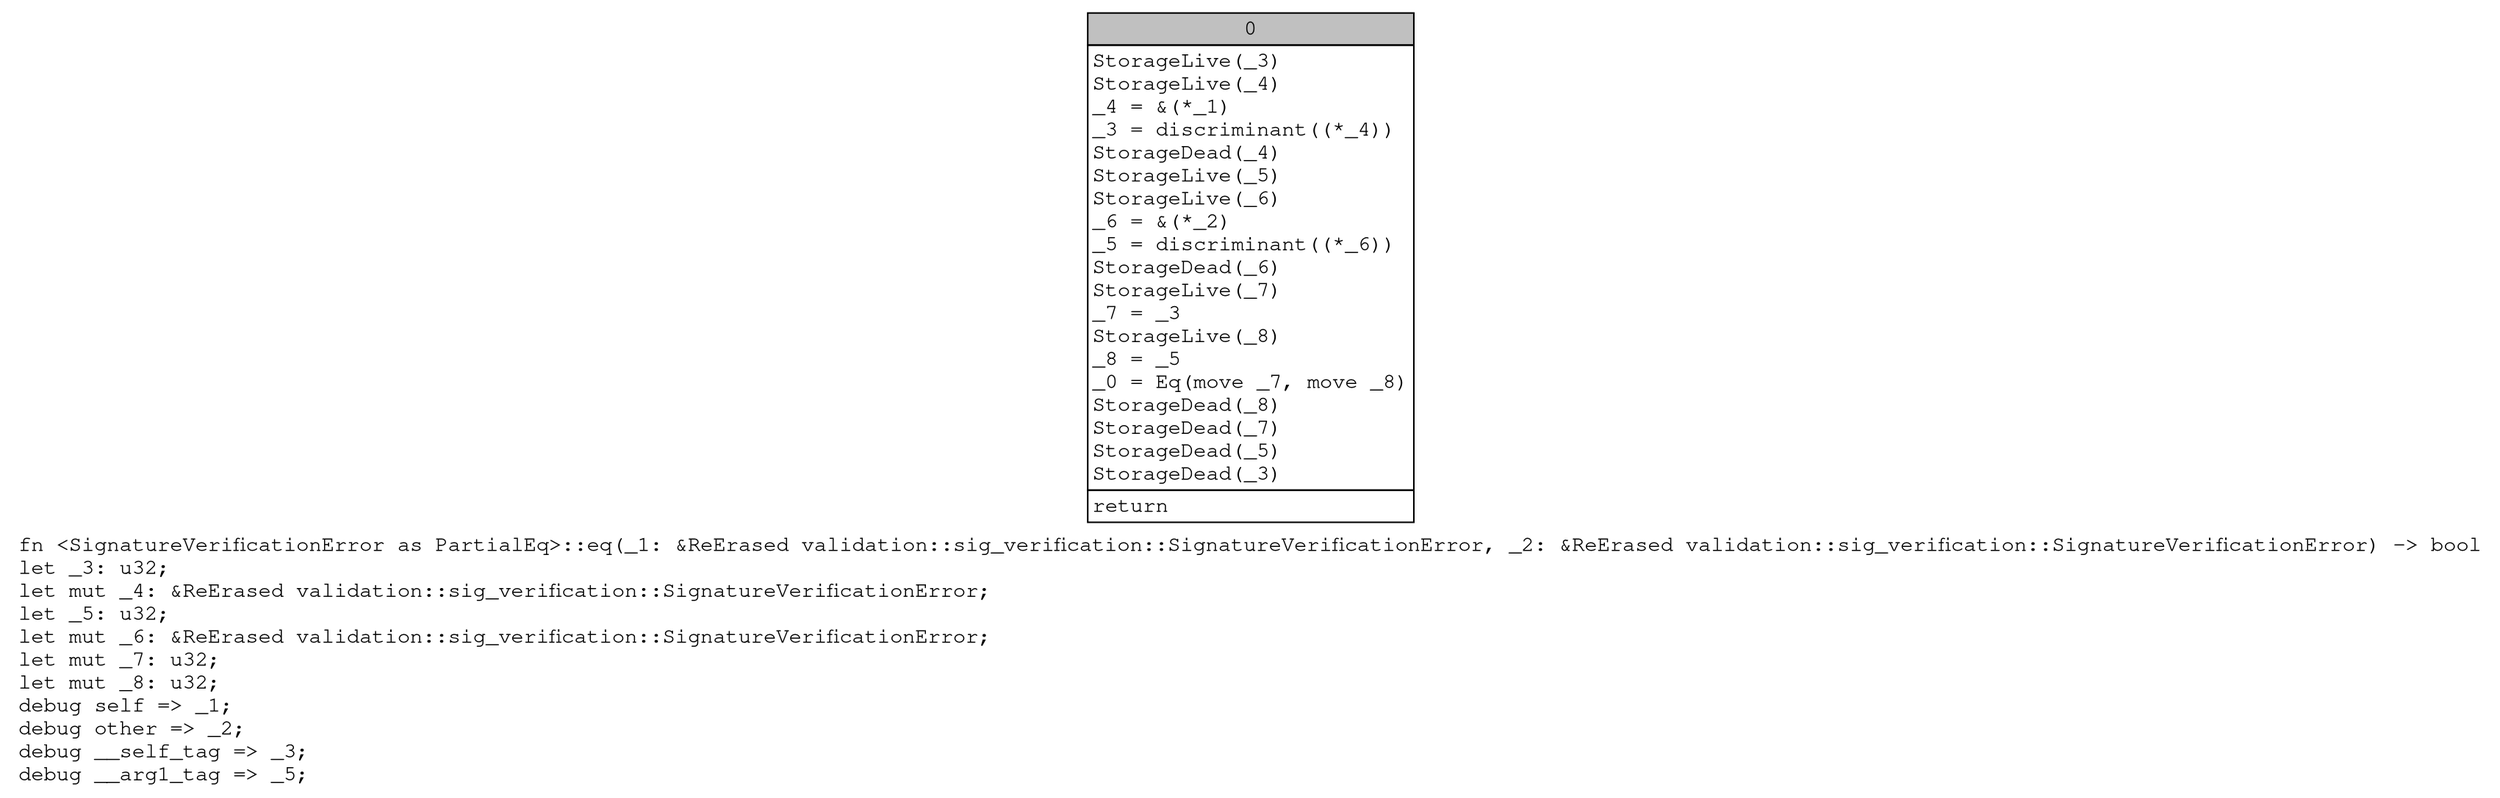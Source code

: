 digraph Mir_0_19075 {
    graph [fontname="Courier, monospace"];
    node [fontname="Courier, monospace"];
    edge [fontname="Courier, monospace"];
    label=<fn &lt;SignatureVerificationError as PartialEq&gt;::eq(_1: &amp;ReErased validation::sig_verification::SignatureVerificationError, _2: &amp;ReErased validation::sig_verification::SignatureVerificationError) -&gt; bool<br align="left"/>let _3: u32;<br align="left"/>let mut _4: &amp;ReErased validation::sig_verification::SignatureVerificationError;<br align="left"/>let _5: u32;<br align="left"/>let mut _6: &amp;ReErased validation::sig_verification::SignatureVerificationError;<br align="left"/>let mut _7: u32;<br align="left"/>let mut _8: u32;<br align="left"/>debug self =&gt; _1;<br align="left"/>debug other =&gt; _2;<br align="left"/>debug __self_tag =&gt; _3;<br align="left"/>debug __arg1_tag =&gt; _5;<br align="left"/>>;
    bb0__0_19075 [shape="none", label=<<table border="0" cellborder="1" cellspacing="0"><tr><td bgcolor="gray" align="center" colspan="1">0</td></tr><tr><td align="left" balign="left">StorageLive(_3)<br/>StorageLive(_4)<br/>_4 = &amp;(*_1)<br/>_3 = discriminant((*_4))<br/>StorageDead(_4)<br/>StorageLive(_5)<br/>StorageLive(_6)<br/>_6 = &amp;(*_2)<br/>_5 = discriminant((*_6))<br/>StorageDead(_6)<br/>StorageLive(_7)<br/>_7 = _3<br/>StorageLive(_8)<br/>_8 = _5<br/>_0 = Eq(move _7, move _8)<br/>StorageDead(_8)<br/>StorageDead(_7)<br/>StorageDead(_5)<br/>StorageDead(_3)<br/></td></tr><tr><td align="left">return</td></tr></table>>];
}
